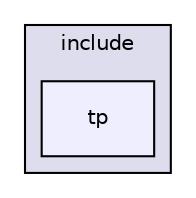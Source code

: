 digraph "include/tp" {
  compound=true
  node [ fontsize="10", fontname="Helvetica"];
  edge [ labelfontsize="10", labelfontname="Helvetica"];
  subgraph clusterdir_d44c64559bbebec7f509842c48db8b23 {
    graph [ bgcolor="#ddddee", pencolor="black", label="include" fontname="Helvetica", fontsize="10", URL="dir_d44c64559bbebec7f509842c48db8b23.html"]
  dir_75ff0ebed823e60e8355822167227a3b [shape=box, label="tp", style="filled", fillcolor="#eeeeff", pencolor="black", URL="dir_75ff0ebed823e60e8355822167227a3b.html"];
  }
}
